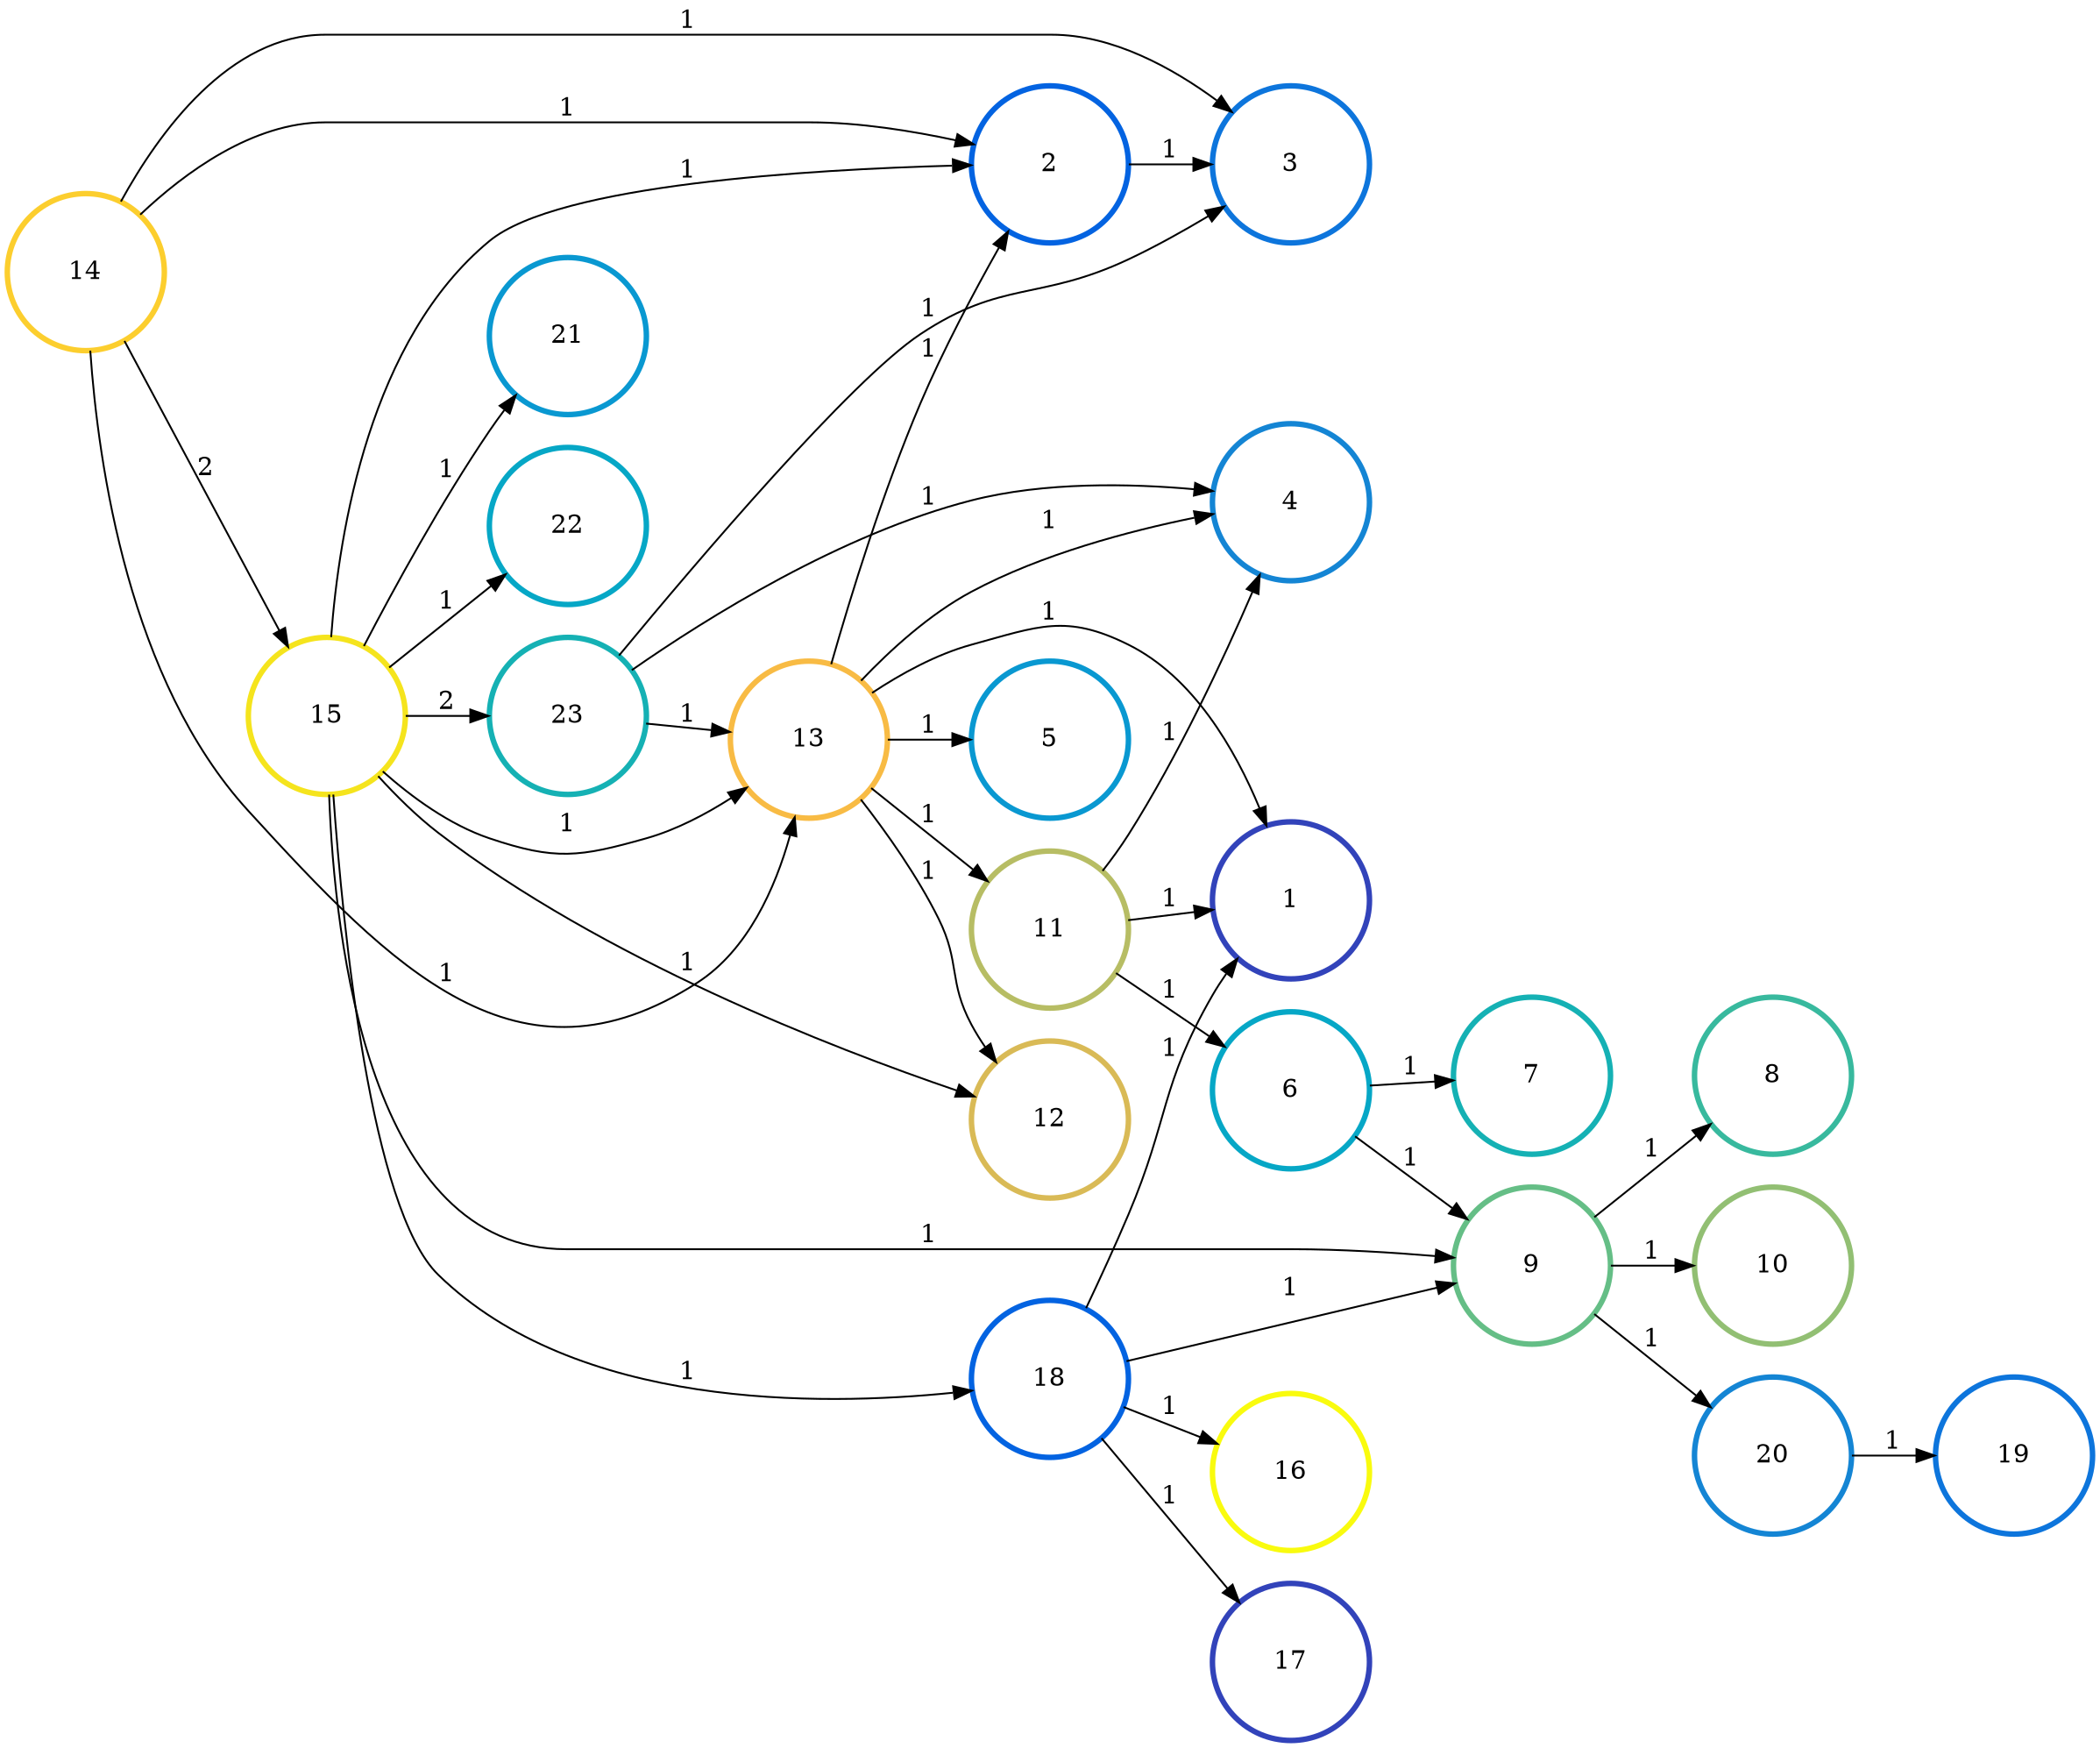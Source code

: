 digraph N {
	overlap="false"
	rankdir="LR"
	0 [label="1",width=1.2,height=1.2,style="",penwidth=3,color="#3243BA"]
	1 [label="2",width=1.2,height=1.2,style="",penwidth=3,color="#0363E1"]
	2 [label="3",width=1.2,height=1.2,style="",penwidth=3,color="#0D75DC"]
	3 [label="4",width=1.2,height=1.2,style="",penwidth=3,color="#1485D4"]
	4 [label="5",width=1.2,height=1.2,style="",penwidth=3,color="#0998D1"]
	5 [label="6",width=1.2,height=1.2,style="",penwidth=3,color="#06A7C6"]
	6 [label="7",width=1.2,height=1.2,style="",penwidth=3,color="#15B1B4"]
	7 [label="8",width=1.2,height=1.2,style="",penwidth=3,color="#38B99E"]
	8 [label="9",width=1.2,height=1.2,style="",penwidth=3,color="#65BE86"]
	9 [label="10",width=1.2,height=1.2,style="",penwidth=3,color="#92BF73"]
	10 [label="11",width=1.2,height=1.2,style="",penwidth=3,color="#B7BD64"]
	11 [label="12",width=1.2,height=1.2,style="",penwidth=3,color="#D9BA56"]
	12 [label="13",width=1.2,height=1.2,style="",penwidth=3,color="#F8BB44"]
	13 [label="14",width=1.2,height=1.2,style="",penwidth=3,color="#FCCE2E"]
	14 [label="15",width=1.2,height=1.2,style="",penwidth=3,color="#F5E41D"]
	15 [label="16",width=1.2,height=1.2,style="",penwidth=3,color="#F9FB0E"]
	16 [label="17",width=1.2,height=1.2,style="",penwidth=3,color="#3243BA"]
	17 [label="18",width=1.2,height=1.2,style="",penwidth=3,color="#0363E1"]
	18 [label="19",width=1.2,height=1.2,style="",penwidth=3,color="#0D75DC"]
	19 [label="20",width=1.2,height=1.2,style="",penwidth=3,color="#1485D4"]
	20 [label="21",width=1.2,height=1.2,style="",penwidth=3,color="#0998D1"]
	21 [label="22",width=1.2,height=1.2,style="",penwidth=3,color="#06A7C6"]
	22 [label="23",width=1.2,height=1.2,style="",penwidth=3,color="#15B1B4"]
	1 -> 2 [penwidth=1,color=black,label="1"]
	5 -> 6 [penwidth=1,color=black,label="1"]
	5 -> 8 [penwidth=1,color=black,label="1"]
	8 -> 7 [penwidth=1,color=black,label="1"]
	8 -> 9 [penwidth=1,color=black,label="1"]
	8 -> 19 [penwidth=1,color=black,label="1"]
	10 -> 0 [penwidth=1,color=black,label="1"]
	10 -> 3 [penwidth=1,color=black,label="1"]
	10 -> 5 [penwidth=1,color=black,label="1"]
	12 -> 0 [penwidth=1,color=black,label="1"]
	12 -> 1 [penwidth=1,color=black,label="1"]
	12 -> 3 [penwidth=1,color=black,label="1"]
	12 -> 4 [penwidth=1,color=black,label="1"]
	12 -> 10 [penwidth=1,color=black,label="1"]
	12 -> 11 [penwidth=1,color=black,label="1"]
	13 -> 1 [penwidth=1,color=black,label="1"]
	13 -> 2 [penwidth=1,color=black,label="1"]
	13 -> 12 [penwidth=1,color=black,label="1"]
	13 -> 14 [penwidth=1,color=black,label="2"]
	14 -> 1 [penwidth=1,color=black,label="1"]
	14 -> 8 [penwidth=1,color=black,label="1"]
	14 -> 11 [penwidth=1,color=black,label="1"]
	14 -> 12 [penwidth=1,color=black,label="1"]
	14 -> 17 [penwidth=1,color=black,label="1"]
	14 -> 20 [penwidth=1,color=black,label="1"]
	14 -> 21 [penwidth=1,color=black,label="1"]
	14 -> 22 [penwidth=1,color=black,label="2"]
	17 -> 0 [penwidth=1,color=black,label="1"]
	17 -> 8 [penwidth=1,color=black,label="1"]
	17 -> 15 [penwidth=1,color=black,label="1"]
	17 -> 16 [penwidth=1,color=black,label="1"]
	19 -> 18 [penwidth=1,color=black,label="1"]
	22 -> 2 [penwidth=1,color=black,label="1"]
	22 -> 3 [penwidth=1,color=black,label="1"]
	22 -> 12 [penwidth=1,color=black,label="1"]
}
